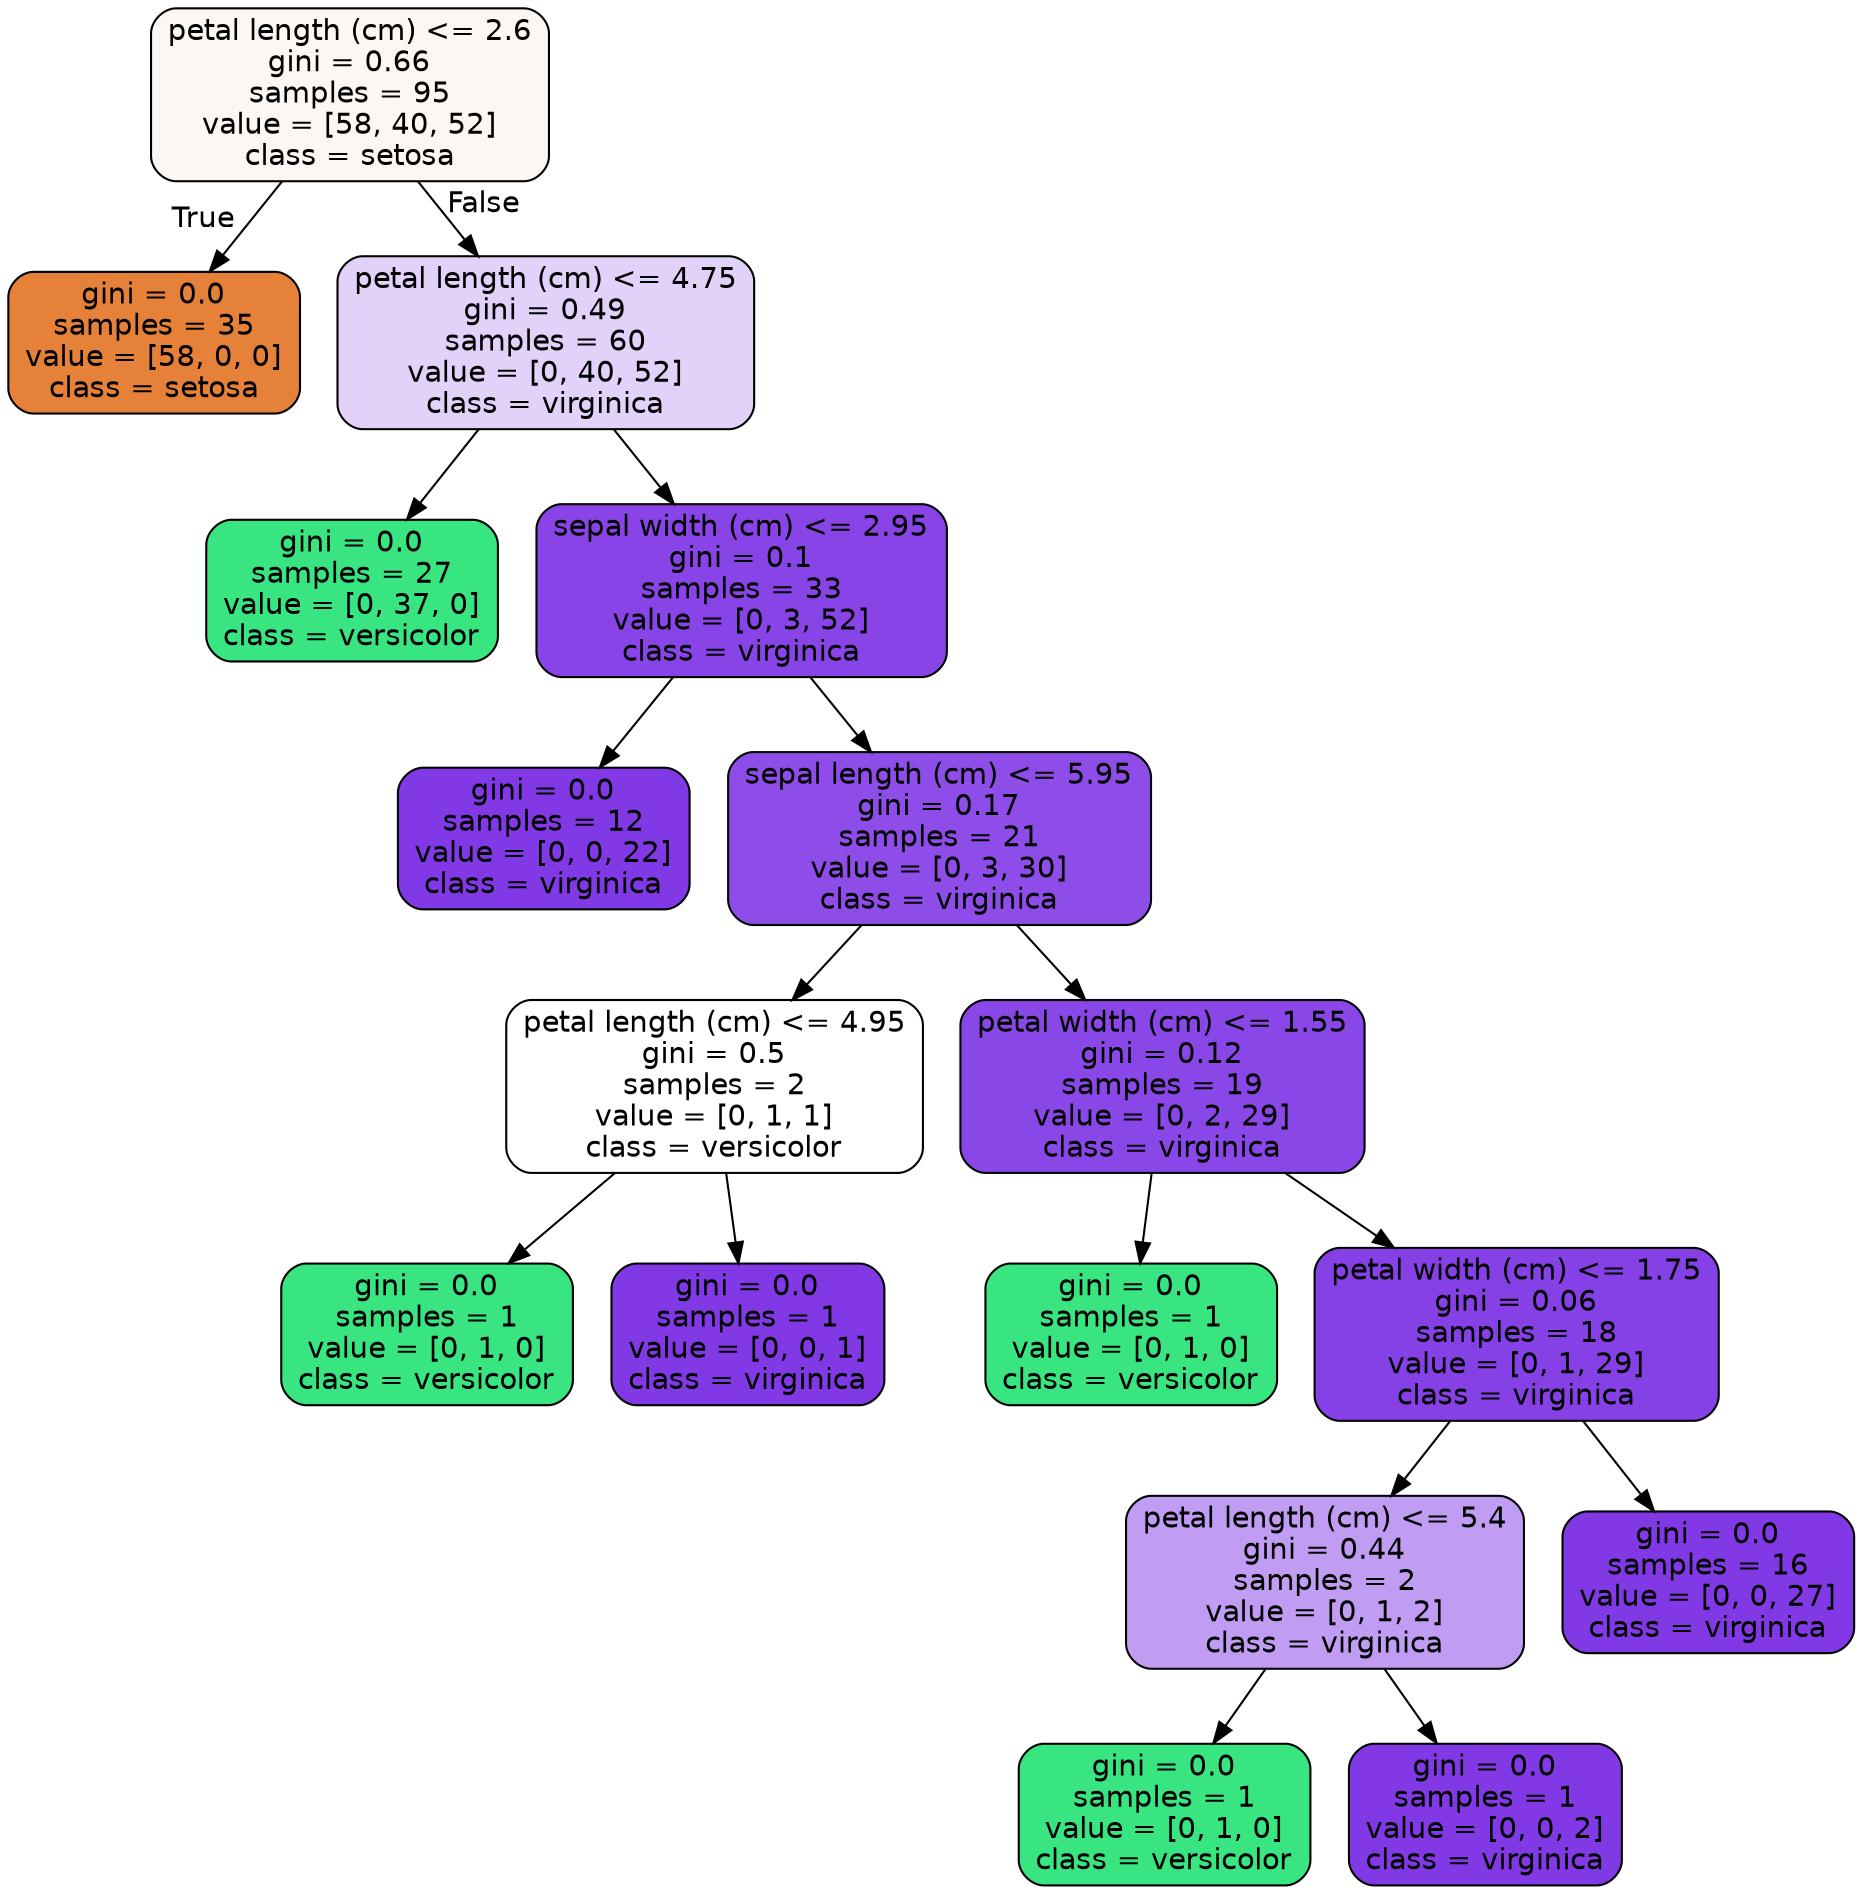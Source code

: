 digraph Tree {
node [shape=box, style="filled, rounded", color="black", fontname="helvetica"] ;
edge [fontname="helvetica"] ;
0 [label="petal length (cm) <= 2.6\ngini = 0.66\nsamples = 95\nvalue = [58, 40, 52]\nclass = setosa", fillcolor="#fdf7f3"] ;
1 [label="gini = 0.0\nsamples = 35\nvalue = [58, 0, 0]\nclass = setosa", fillcolor="#e58139"] ;
0 -> 1 [labeldistance=2.5, labelangle=45, headlabel="True"] ;
2 [label="petal length (cm) <= 4.75\ngini = 0.49\nsamples = 60\nvalue = [0, 40, 52]\nclass = virginica", fillcolor="#e2d1f9"] ;
0 -> 2 [labeldistance=2.5, labelangle=-45, headlabel="False"] ;
3 [label="gini = 0.0\nsamples = 27\nvalue = [0, 37, 0]\nclass = versicolor", fillcolor="#39e581"] ;
2 -> 3 ;
4 [label="sepal width (cm) <= 2.95\ngini = 0.1\nsamples = 33\nvalue = [0, 3, 52]\nclass = virginica", fillcolor="#8844e6"] ;
2 -> 4 ;
5 [label="gini = 0.0\nsamples = 12\nvalue = [0, 0, 22]\nclass = virginica", fillcolor="#8139e5"] ;
4 -> 5 ;
6 [label="sepal length (cm) <= 5.95\ngini = 0.17\nsamples = 21\nvalue = [0, 3, 30]\nclass = virginica", fillcolor="#8e4de8"] ;
4 -> 6 ;
7 [label="petal length (cm) <= 4.95\ngini = 0.5\nsamples = 2\nvalue = [0, 1, 1]\nclass = versicolor", fillcolor="#ffffff"] ;
6 -> 7 ;
8 [label="gini = 0.0\nsamples = 1\nvalue = [0, 1, 0]\nclass = versicolor", fillcolor="#39e581"] ;
7 -> 8 ;
9 [label="gini = 0.0\nsamples = 1\nvalue = [0, 0, 1]\nclass = virginica", fillcolor="#8139e5"] ;
7 -> 9 ;
10 [label="petal width (cm) <= 1.55\ngini = 0.12\nsamples = 19\nvalue = [0, 2, 29]\nclass = virginica", fillcolor="#8a47e7"] ;
6 -> 10 ;
11 [label="gini = 0.0\nsamples = 1\nvalue = [0, 1, 0]\nclass = versicolor", fillcolor="#39e581"] ;
10 -> 11 ;
12 [label="petal width (cm) <= 1.75\ngini = 0.06\nsamples = 18\nvalue = [0, 1, 29]\nclass = virginica", fillcolor="#8540e6"] ;
10 -> 12 ;
13 [label="petal length (cm) <= 5.4\ngini = 0.44\nsamples = 2\nvalue = [0, 1, 2]\nclass = virginica", fillcolor="#c09cf2"] ;
12 -> 13 ;
14 [label="gini = 0.0\nsamples = 1\nvalue = [0, 1, 0]\nclass = versicolor", fillcolor="#39e581"] ;
13 -> 14 ;
15 [label="gini = 0.0\nsamples = 1\nvalue = [0, 0, 2]\nclass = virginica", fillcolor="#8139e5"] ;
13 -> 15 ;
16 [label="gini = 0.0\nsamples = 16\nvalue = [0, 0, 27]\nclass = virginica", fillcolor="#8139e5"] ;
12 -> 16 ;
}
